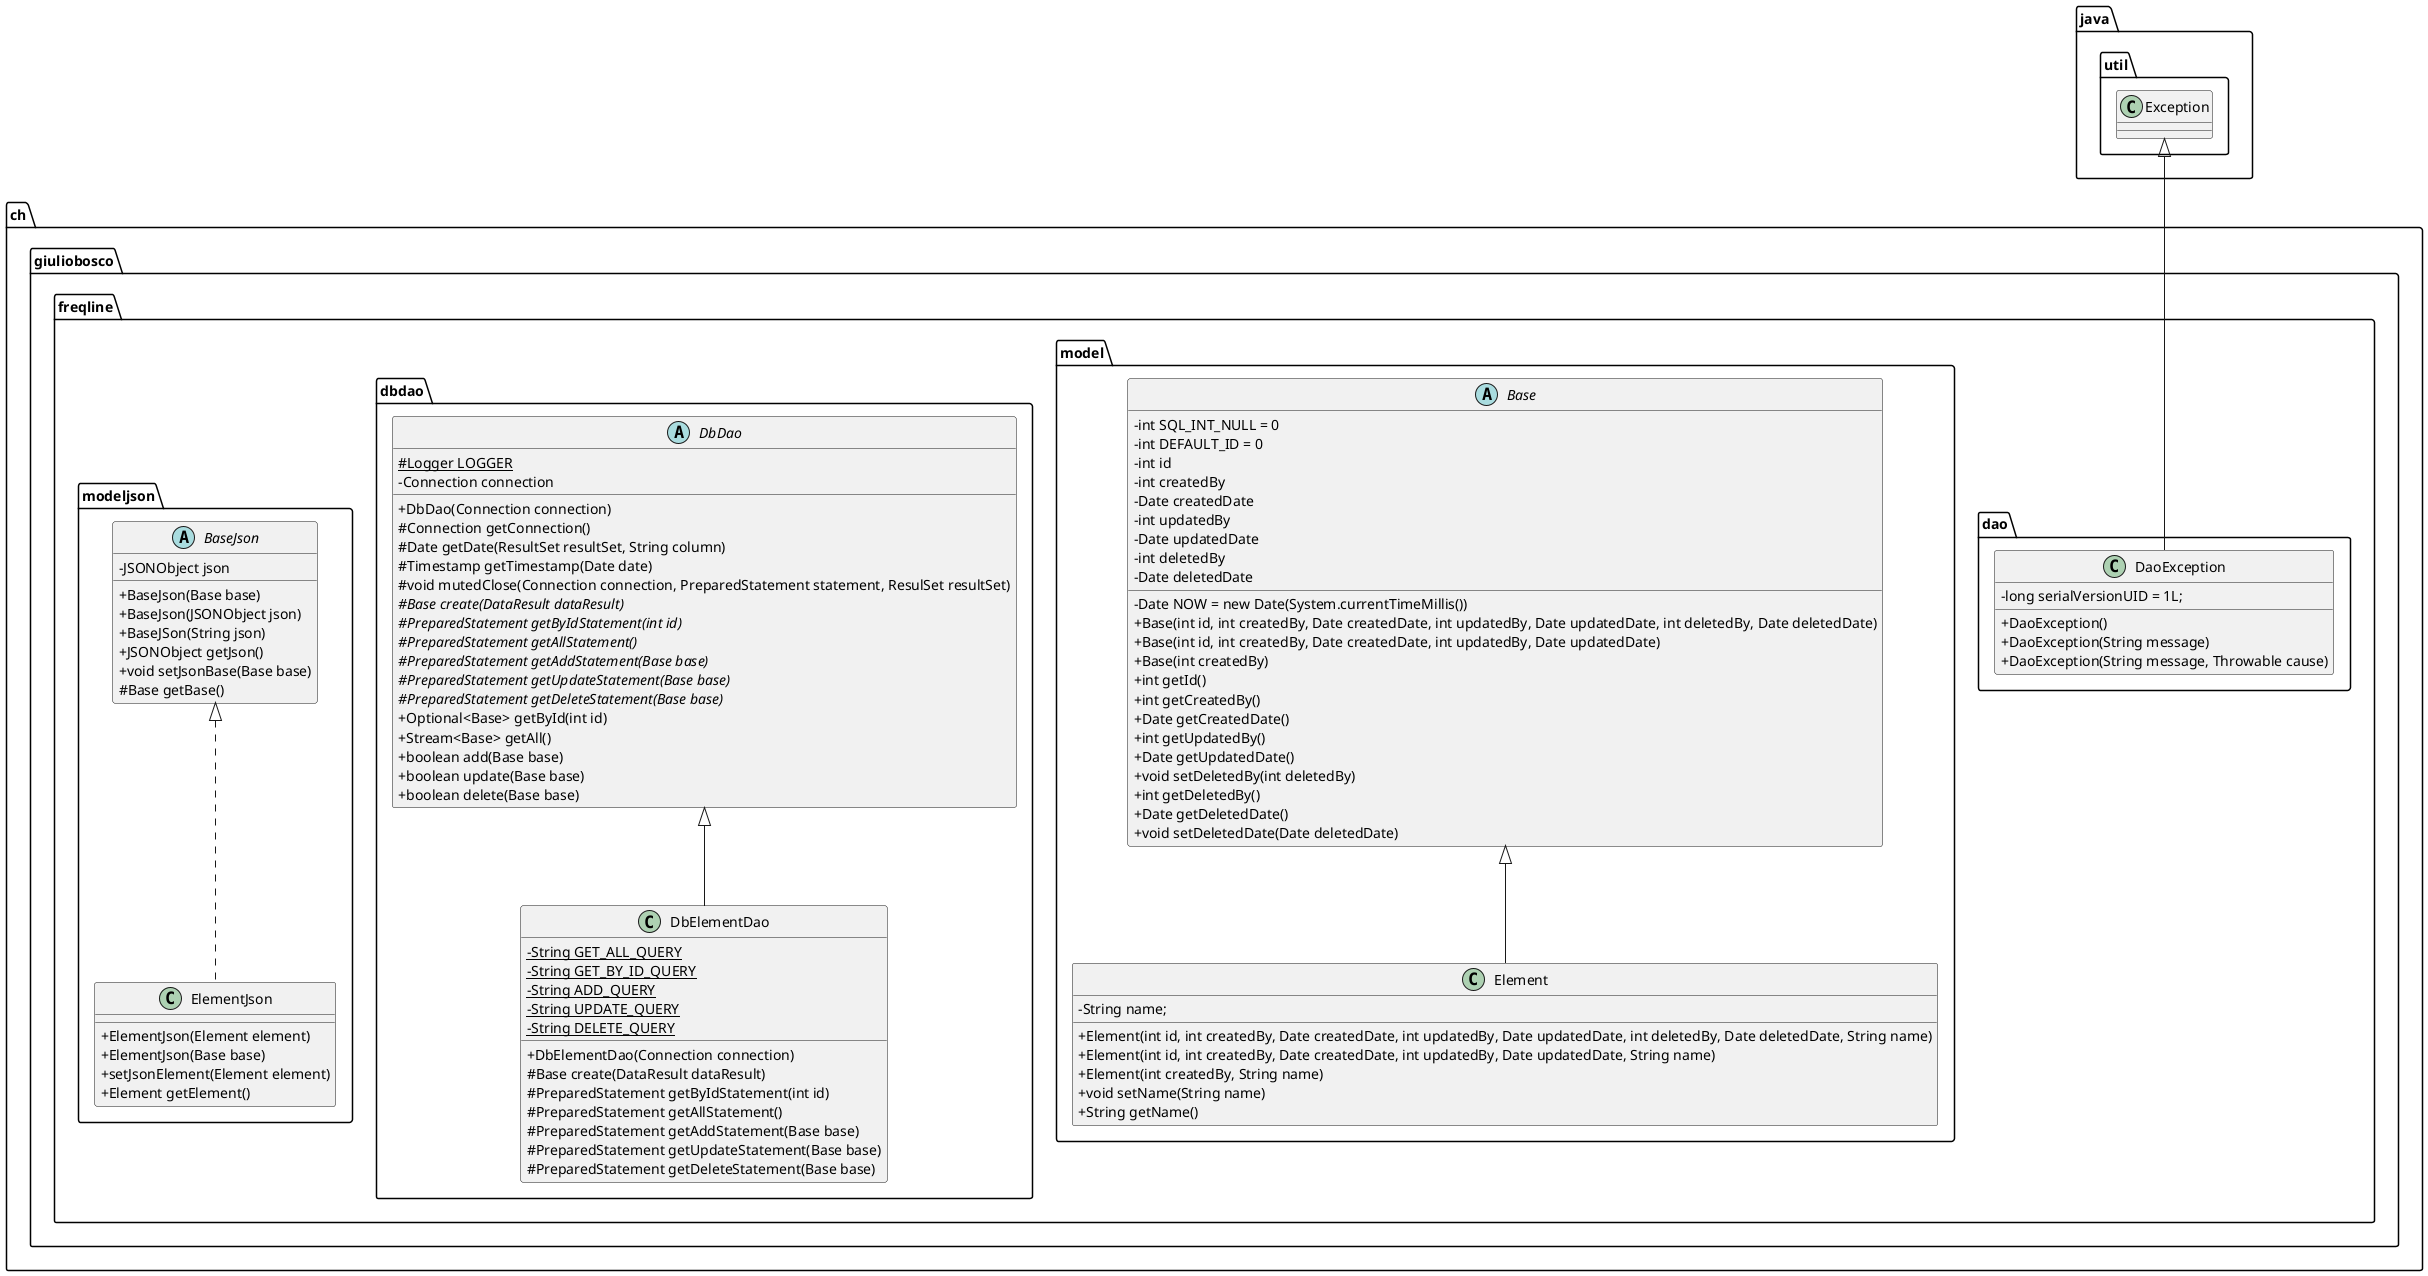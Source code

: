 @startuml
skinparam classAttributeIconSize 0

package java.util {
    class Exception {

    }
}

package ch.giuliobosco.freqline {
package dao {
    class DaoException {
        - long serialVersionUID = 1L;
        + DaoException()
        + DaoException(String message)
        + DaoException(String message, Throwable cause)
    }
    Exception <|-- DaoException
}

package model {
    abstract Base {
        - int SQL_INT_NULL = 0
        - int DEFAULT_ID = 0
        - Date NOW = new Date(System.currentTimeMillis())
        - int id
        - int createdBy
        - Date createdDate
        - int updatedBy
        - Date updatedDate
        - int deletedBy
        - Date deletedDate
        + Base(int id, int createdBy, Date createdDate, int updatedBy, Date updatedDate, int deletedBy, Date deletedDate)
        + Base(int id, int createdBy, Date createdDate, int updatedBy, Date updatedDate)
        + Base(int createdBy)
        + int getId()
        + int getCreatedBy()
        + Date getCreatedDate()
        + int getUpdatedBy()
        + Date getUpdatedDate()
        + void setDeletedBy(int deletedBy)
        + int getDeletedBy()
        + Date getDeletedDate()
        + void setDeletedDate(Date deletedDate)
    }

    class Element {
        - String name;
        + Element(int id, int createdBy, Date createdDate, int updatedBy, Date updatedDate, int deletedBy, Date deletedDate, String name)
        + Element(int id, int createdBy, Date createdDate, int updatedBy, Date updatedDate, String name)
        + Element(int createdBy, String name)
        + void setName(String name)
        + String getName()
    }
    Base <|-- Element
}

package dbdao {
    abstract DbDao {
        # {static} Logger LOGGER
        - Connection connection
        + DbDao(Connection connection)
        # Connection getConnection()
        # Date getDate(ResultSet resultSet, String column)
        # Timestamp getTimestamp(Date date)
        # void mutedClose(Connection connection, PreparedStatement statement, ResulSet resultSet)
        # {abstract} Base create(DataResult dataResult)
        # {abstract} PreparedStatement getByIdStatement(int id)
        # {abstract} PreparedStatement getAllStatement()
        # {abstract} PreparedStatement getAddStatement(Base base)
        # {abstract} PreparedStatement getUpdateStatement(Base base)
        # {abstract} PreparedStatement getDeleteStatement(Base base)
        + Optional<Base> getById(int id)
        + Stream<Base> getAll()
        + boolean add(Base base)
        + boolean update(Base base)
        + boolean delete(Base base)
    }

    class DbElementDao {
        - {static} String GET_ALL_QUERY
        - {static} String GET_BY_ID_QUERY
        - {static} String ADD_QUERY
        - {static} String UPDATE_QUERY
        - {static} String DELETE_QUERY
        + DbElementDao(Connection connection)
        # Base create(DataResult dataResult)
        # PreparedStatement getByIdStatement(int id)
        # PreparedStatement getAllStatement()
        # PreparedStatement getAddStatement(Base base)
        # PreparedStatement getUpdateStatement(Base base)
        # PreparedStatement getDeleteStatement(Base base)
    }
    DbDao <|-- DbElementDao
}

package modeljson {
    abstract BaseJson {
        - JSONObject json
        + BaseJson(Base base)
        + BaseJson(JSONObject json)
        + BaseJSon(String json)
        + JSONObject getJson()
        + void setJsonBase(Base base)
        # Base getBase()
    }

    class ElementJson {
        + ElementJson(Element element)
        + ElementJson(Base base)
        + setJsonElement(Element element)
        + Element getElement()
    }
    BaseJson <|.. ElementJson
}

}
@enduml
